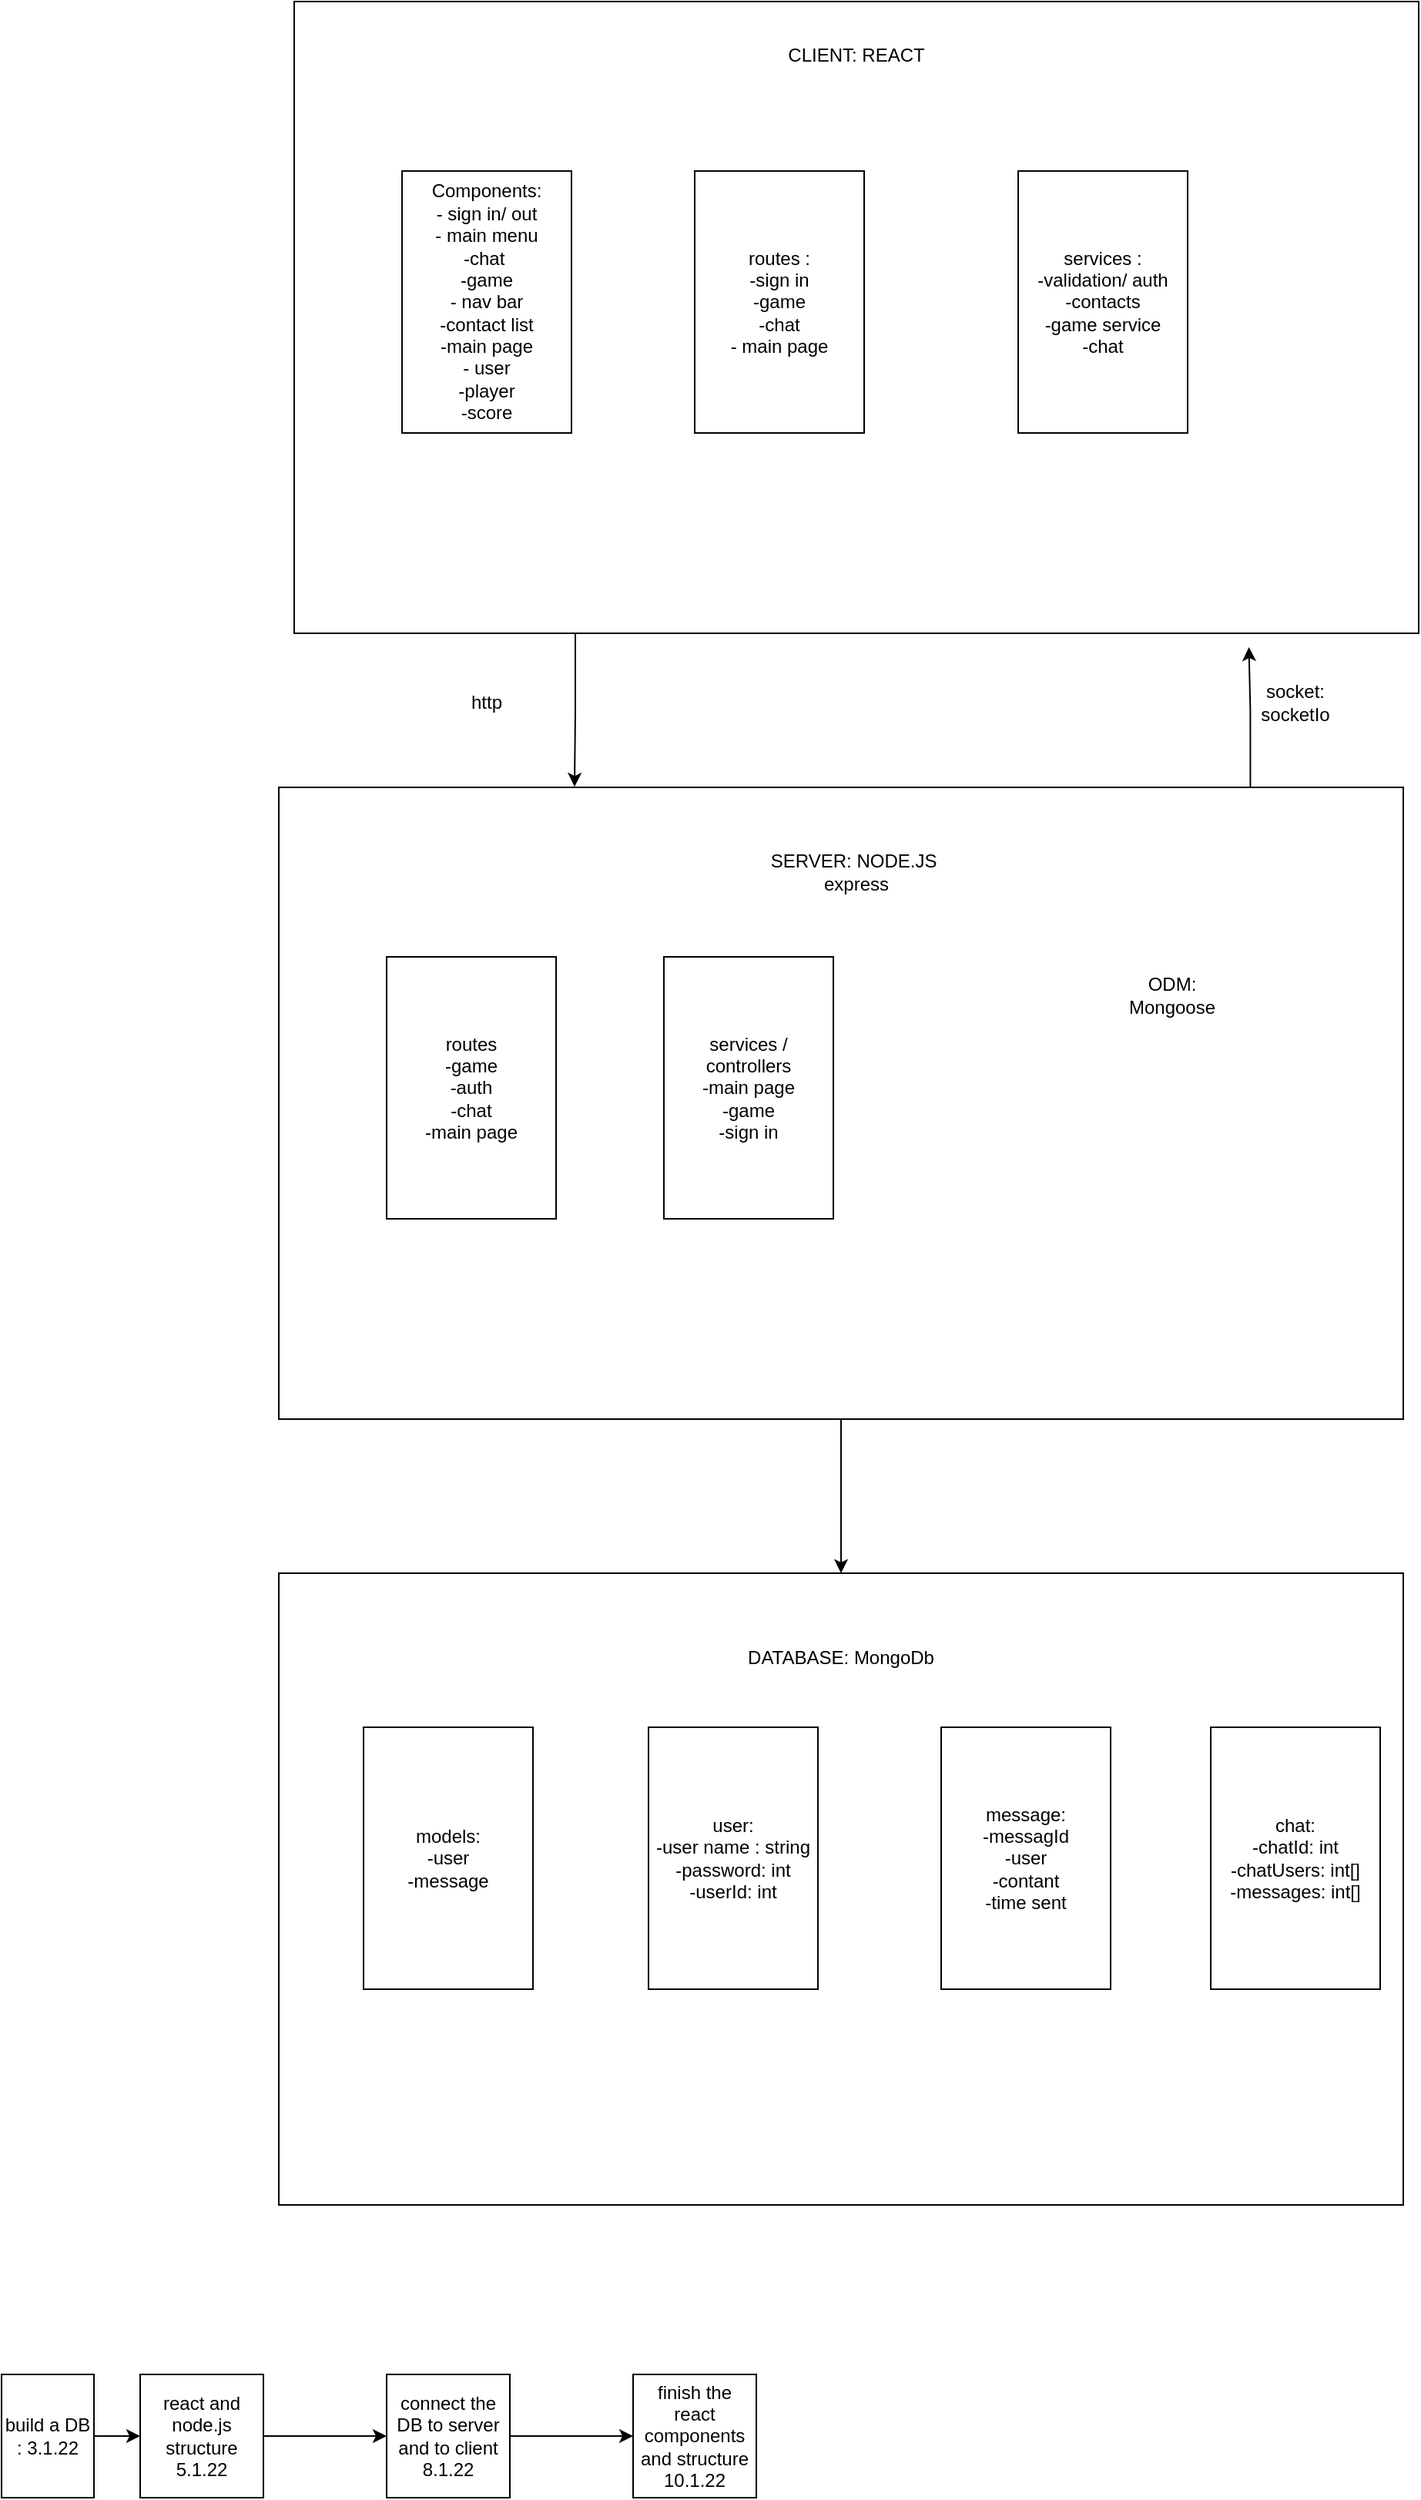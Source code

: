 <mxfile version="16.5.2" type="device"><diagram id="v5rUQEoyUO6i54fe-SlL" name="Page-1"><mxGraphModel dx="3030" dy="7175" grid="1" gridSize="10" guides="1" tooltips="1" connect="1" arrows="1" fold="1" page="0" pageScale="1" pageWidth="850" pageHeight="1100" math="0" shadow="0"><root><mxCell id="0"/><mxCell id="1" parent="0"/><mxCell id="cXQ7L5GGZoQN4qYvMEs8-9" value="" style="edgeStyle=orthogonalEdgeStyle;rounded=0;orthogonalLoop=1;jettySize=auto;html=1;exitX=0.25;exitY=1;exitDx=0;exitDy=0;entryX=0.263;entryY=-0.001;entryDx=0;entryDy=0;entryPerimeter=0;" edge="1" parent="1" source="XZm195DQYZYeHO9iAwFi-2" target="cXQ7L5GGZoQN4qYvMEs8-8"><mxGeometry relative="1" as="geometry"/></mxCell><mxCell id="XZm195DQYZYeHO9iAwFi-2" value="&lt;span style=&quot;color: rgba(0 , 0 , 0 , 0) ; font-family: monospace ; font-size: 0px&quot;&gt;%3CmxGraphModel%3E%3Croot%3E%3CmxCell%20id%3D%220%22%2F%3E%3CmxCell%20id%3D%221%22%20parent%3D%220%22%2F%3E%3CmxCell%20id%3D%222%22%20value%3D%22routes%20%3A%26lt%3Bbr%26gt%3B-sign%20in%26lt%3Bbr%26gt%3B-game%26lt%3Bbr%26gt%3B-chat%22%20style%3D%22text%3Bhtml%3D1%3BstrokeColor%3Ddefault%3BfillColor%3Dnone%3Balign%3Dcenter%3BverticalAlign%3Dmiddle%3BwhiteSpace%3Dwrap%3Brounded%3D0%3B%22%20vertex%3D%221%22%20parent%3D%221%22%3E%3CmxGeometry%20x%3D%22360%22%20y%3D%22-5110%22%20width%3D%22110%22%20height%3D%22170%22%20as%3D%22geometry%22%2F%3E%3C%2FmxCell%3E%3C%2Froot%3E%3C%2FmxGraphModel%3E&lt;/span&gt;" style="rounded=0;whiteSpace=wrap;html=1;hachureGap=4;" parent="1" vertex="1"><mxGeometry x="100" y="-5220" width="730" height="410" as="geometry"/></mxCell><mxCell id="cXQ7L5GGZoQN4qYvMEs8-1" value="CLIENT: REACT&lt;br&gt;" style="text;html=1;strokeColor=none;fillColor=none;align=center;verticalAlign=middle;whiteSpace=wrap;rounded=0;" vertex="1" parent="1"><mxGeometry x="415" y="-5200" width="100" height="30" as="geometry"/></mxCell><mxCell id="cXQ7L5GGZoQN4qYvMEs8-3" value="Components:&lt;br&gt;- sign in/ out&lt;br&gt;- main menu&lt;br&gt;-chat&amp;nbsp;&lt;br&gt;-game&lt;br&gt;- nav bar&lt;br&gt;-contact list&lt;br&gt;-main page&lt;br&gt;- user&lt;br&gt;-player&lt;br&gt;-score" style="text;html=1;strokeColor=default;fillColor=none;align=center;verticalAlign=middle;whiteSpace=wrap;rounded=0;" vertex="1" parent="1"><mxGeometry x="170" y="-5110" width="110" height="170" as="geometry"/></mxCell><mxCell id="cXQ7L5GGZoQN4qYvMEs8-5" value="routes :&lt;br&gt;-sign in&lt;br&gt;-game&lt;br&gt;-chat&lt;br&gt;- main page" style="text;html=1;strokeColor=default;fillColor=none;align=center;verticalAlign=middle;whiteSpace=wrap;rounded=0;" vertex="1" parent="1"><mxGeometry x="360" y="-5110" width="110" height="170" as="geometry"/></mxCell><mxCell id="cXQ7L5GGZoQN4qYvMEs8-7" value="services :&lt;br&gt;-validation/ auth&lt;br&gt;-contacts&lt;br&gt;-game service&lt;br&gt;-chat" style="text;html=1;strokeColor=default;fillColor=none;align=center;verticalAlign=middle;whiteSpace=wrap;rounded=0;" vertex="1" parent="1"><mxGeometry x="570" y="-5110" width="110" height="170" as="geometry"/></mxCell><mxCell id="cXQ7L5GGZoQN4qYvMEs8-11" value="" style="edgeStyle=orthogonalEdgeStyle;rounded=0;orthogonalLoop=1;jettySize=auto;html=1;entryX=0.849;entryY=1.022;entryDx=0;entryDy=0;entryPerimeter=0;exitX=0.864;exitY=0.006;exitDx=0;exitDy=0;exitPerimeter=0;" edge="1" parent="1" source="cXQ7L5GGZoQN4qYvMEs8-8" target="XZm195DQYZYeHO9iAwFi-2"><mxGeometry relative="1" as="geometry"/></mxCell><mxCell id="cXQ7L5GGZoQN4qYvMEs8-20" value="" style="edgeStyle=orthogonalEdgeStyle;rounded=0;orthogonalLoop=1;jettySize=auto;html=1;" edge="1" parent="1" source="cXQ7L5GGZoQN4qYvMEs8-8" target="cXQ7L5GGZoQN4qYvMEs8-19"><mxGeometry relative="1" as="geometry"/></mxCell><mxCell id="cXQ7L5GGZoQN4qYvMEs8-8" value="&lt;span style=&quot;color: rgba(0 , 0 , 0 , 0) ; font-family: monospace ; font-size: 0px&quot;&gt;%3CmxGraphModel%3E%3Croot%3E%3CmxCell%20id%3D%220%22%2F%3E%3CmxCell%20id%3D%221%22%20parent%3D%220%22%2F%3E%3CmxCell%20id%3D%222%22%20value%3D%22routes%20%3A%26lt%3Bbr%26gt%3B-sign%20in%26lt%3Bbr%26gt%3B-game%26lt%3Bbr%26gt%3B-chat%22%20style%3D%22text%3Bhtml%3D1%3BstrokeColor%3Ddefault%3BfillColor%3Dnone%3Balign%3Dcenter%3BverticalAlign%3Dmiddle%3BwhiteSpace%3Dwrap%3Brounded%3D0%3B%22%20vertex%3D%221%22%20parent%3D%221%22%3E%3CmxGeometry%20x%3D%22360%22%20y%3D%22-5110%22%20width%3D%22110%22%20height%3D%22170%22%20as%3D%22geometry%22%2F%3E%3C%2FmxCell%3E%3C%2Froot%3E%3C%2FmxGraphModel%3E&lt;/span&gt;" style="rounded=0;whiteSpace=wrap;html=1;hachureGap=4;" vertex="1" parent="1"><mxGeometry x="90" y="-4710" width="730" height="410" as="geometry"/></mxCell><mxCell id="cXQ7L5GGZoQN4qYvMEs8-10" value="http" style="text;html=1;strokeColor=none;fillColor=none;align=center;verticalAlign=middle;whiteSpace=wrap;rounded=0;" vertex="1" parent="1"><mxGeometry x="195" y="-4780" width="60" height="30" as="geometry"/></mxCell><mxCell id="cXQ7L5GGZoQN4qYvMEs8-12" value="socket: socketIo" style="text;html=1;strokeColor=none;fillColor=none;align=center;verticalAlign=middle;whiteSpace=wrap;rounded=0;" vertex="1" parent="1"><mxGeometry x="720" y="-4780" width="60" height="30" as="geometry"/></mxCell><mxCell id="cXQ7L5GGZoQN4qYvMEs8-13" value="SERVER: NODE.JS&amp;nbsp;&lt;br&gt;express" style="text;html=1;strokeColor=none;fillColor=none;align=center;verticalAlign=middle;whiteSpace=wrap;rounded=0;" vertex="1" parent="1"><mxGeometry x="400" y="-4670" width="130" height="30" as="geometry"/></mxCell><mxCell id="cXQ7L5GGZoQN4qYvMEs8-14" value="routes&lt;br&gt;-game&lt;br&gt;-auth&lt;br&gt;-chat&lt;br&gt;-main page" style="text;html=1;strokeColor=default;fillColor=none;align=center;verticalAlign=middle;whiteSpace=wrap;rounded=0;" vertex="1" parent="1"><mxGeometry x="160" y="-4600" width="110" height="170" as="geometry"/></mxCell><mxCell id="cXQ7L5GGZoQN4qYvMEs8-15" value="services / controllers&lt;br&gt;-main page&lt;br&gt;-game&lt;br&gt;-sign in" style="text;html=1;strokeColor=default;fillColor=none;align=center;verticalAlign=middle;whiteSpace=wrap;rounded=0;" vertex="1" parent="1"><mxGeometry x="340" y="-4600" width="110" height="170" as="geometry"/></mxCell><mxCell id="cXQ7L5GGZoQN4qYvMEs8-19" value="&lt;span style=&quot;color: rgba(0 , 0 , 0 , 0) ; font-family: monospace ; font-size: 0px&quot;&gt;%3CmxGraphModel%3E%3Croot%3E%3CmxCell%20id%3D%220%22%2F%3E%3CmxCell%20id%3D%221%22%20parent%3D%220%22%2F%3E%3CmxCell%20id%3D%222%22%20value%3D%22routes%20%3A%26lt%3Bbr%26gt%3B-sign%20in%26lt%3Bbr%26gt%3B-game%26lt%3Bbr%26gt%3B-chat%22%20style%3D%22text%3Bhtml%3D1%3BstrokeColor%3Ddefault%3BfillColor%3Dnone%3Balign%3Dcenter%3BverticalAlign%3Dmiddle%3BwhiteSpace%3Dwrap%3Brounded%3D0%3B%22%20vertex%3D%221%22%20parent%3D%221%22%3E%3CmxGeometry%20x%3D%22360%22%20y%3D%22-5110%22%20width%3D%22110%22%20height%3D%22170%22%20as%3D%22geometry%22%2F%3E%3C%2FmxCell%3E%3C%2Froot%3E%3C%2FmxGraphModel%3E&lt;/span&gt;" style="rounded=0;whiteSpace=wrap;html=1;hachureGap=4;" vertex="1" parent="1"><mxGeometry x="90" y="-4200" width="730" height="410" as="geometry"/></mxCell><mxCell id="cXQ7L5GGZoQN4qYvMEs8-21" value="DATABASE: MongoDb" style="text;html=1;strokeColor=none;fillColor=none;align=center;verticalAlign=middle;whiteSpace=wrap;rounded=0;" vertex="1" parent="1"><mxGeometry x="390" y="-4160" width="130" height="30" as="geometry"/></mxCell><mxCell id="cXQ7L5GGZoQN4qYvMEs8-22" value="models:&lt;br&gt;-user&lt;br&gt;-message&lt;br&gt;" style="text;html=1;strokeColor=default;fillColor=none;align=center;verticalAlign=middle;whiteSpace=wrap;rounded=0;" vertex="1" parent="1"><mxGeometry x="145" y="-4100" width="110" height="170" as="geometry"/></mxCell><mxCell id="cXQ7L5GGZoQN4qYvMEs8-23" value="user:&lt;br&gt;-user name : string&lt;br&gt;-password: int&lt;br&gt;-userId: int" style="text;html=1;strokeColor=default;fillColor=none;align=center;verticalAlign=middle;whiteSpace=wrap;rounded=0;" vertex="1" parent="1"><mxGeometry x="330" y="-4100" width="110" height="170" as="geometry"/></mxCell><mxCell id="cXQ7L5GGZoQN4qYvMEs8-24" value="message:&lt;br&gt;-messagId&lt;br&gt;-user&lt;br&gt;-contant&lt;br&gt;-time sent" style="text;html=1;strokeColor=default;fillColor=none;align=center;verticalAlign=middle;whiteSpace=wrap;rounded=0;" vertex="1" parent="1"><mxGeometry x="520" y="-4100" width="110" height="170" as="geometry"/></mxCell><mxCell id="cXQ7L5GGZoQN4qYvMEs8-27" value="ODM: Mongoose" style="text;html=1;strokeColor=none;fillColor=none;align=center;verticalAlign=middle;whiteSpace=wrap;rounded=0;" vertex="1" parent="1"><mxGeometry x="640" y="-4590" width="60" height="30" as="geometry"/></mxCell><mxCell id="cXQ7L5GGZoQN4qYvMEs8-28" value="chat:&lt;br&gt;-chatId: int&lt;br&gt;-chatUsers: int[]&lt;br&gt;-messages: int[]" style="text;html=1;strokeColor=default;fillColor=none;align=center;verticalAlign=middle;whiteSpace=wrap;rounded=0;" vertex="1" parent="1"><mxGeometry x="695" y="-4100" width="110" height="170" as="geometry"/></mxCell><mxCell id="cXQ7L5GGZoQN4qYvMEs8-32" value="" style="edgeStyle=orthogonalEdgeStyle;rounded=0;orthogonalLoop=1;jettySize=auto;html=1;" edge="1" parent="1" source="cXQ7L5GGZoQN4qYvMEs8-29" target="cXQ7L5GGZoQN4qYvMEs8-31"><mxGeometry relative="1" as="geometry"/></mxCell><mxCell id="cXQ7L5GGZoQN4qYvMEs8-29" value="build a DB : 3.1.22" style="text;html=1;strokeColor=default;fillColor=none;align=center;verticalAlign=middle;whiteSpace=wrap;rounded=0;gradientColor=none;" vertex="1" parent="1"><mxGeometry x="-90" y="-3680" width="60" height="80" as="geometry"/></mxCell><mxCell id="cXQ7L5GGZoQN4qYvMEs8-35" value="" style="edgeStyle=orthogonalEdgeStyle;rounded=0;orthogonalLoop=1;jettySize=auto;html=1;" edge="1" parent="1" source="cXQ7L5GGZoQN4qYvMEs8-31" target="cXQ7L5GGZoQN4qYvMEs8-34"><mxGeometry relative="1" as="geometry"/></mxCell><mxCell id="cXQ7L5GGZoQN4qYvMEs8-31" value="react and node.js structure&lt;br&gt;5.1.22" style="text;html=1;strokeColor=default;fillColor=none;align=center;verticalAlign=middle;whiteSpace=wrap;rounded=0;gradientColor=none;" vertex="1" parent="1"><mxGeometry y="-3680" width="80" height="80" as="geometry"/></mxCell><mxCell id="cXQ7L5GGZoQN4qYvMEs8-37" value="" style="edgeStyle=orthogonalEdgeStyle;rounded=0;orthogonalLoop=1;jettySize=auto;html=1;" edge="1" parent="1" source="cXQ7L5GGZoQN4qYvMEs8-34" target="cXQ7L5GGZoQN4qYvMEs8-36"><mxGeometry relative="1" as="geometry"/></mxCell><mxCell id="cXQ7L5GGZoQN4qYvMEs8-34" value="connect the DB to server and to client&lt;br&gt;8.1.22" style="text;html=1;strokeColor=default;fillColor=none;align=center;verticalAlign=middle;whiteSpace=wrap;rounded=0;gradientColor=none;" vertex="1" parent="1"><mxGeometry x="160" y="-3680" width="80" height="80" as="geometry"/></mxCell><mxCell id="cXQ7L5GGZoQN4qYvMEs8-36" value="finish the react components and structure&lt;br&gt;10.1.22" style="text;html=1;strokeColor=default;fillColor=none;align=center;verticalAlign=middle;whiteSpace=wrap;rounded=0;gradientColor=none;" vertex="1" parent="1"><mxGeometry x="320" y="-3680" width="80" height="80" as="geometry"/></mxCell></root></mxGraphModel></diagram></mxfile>